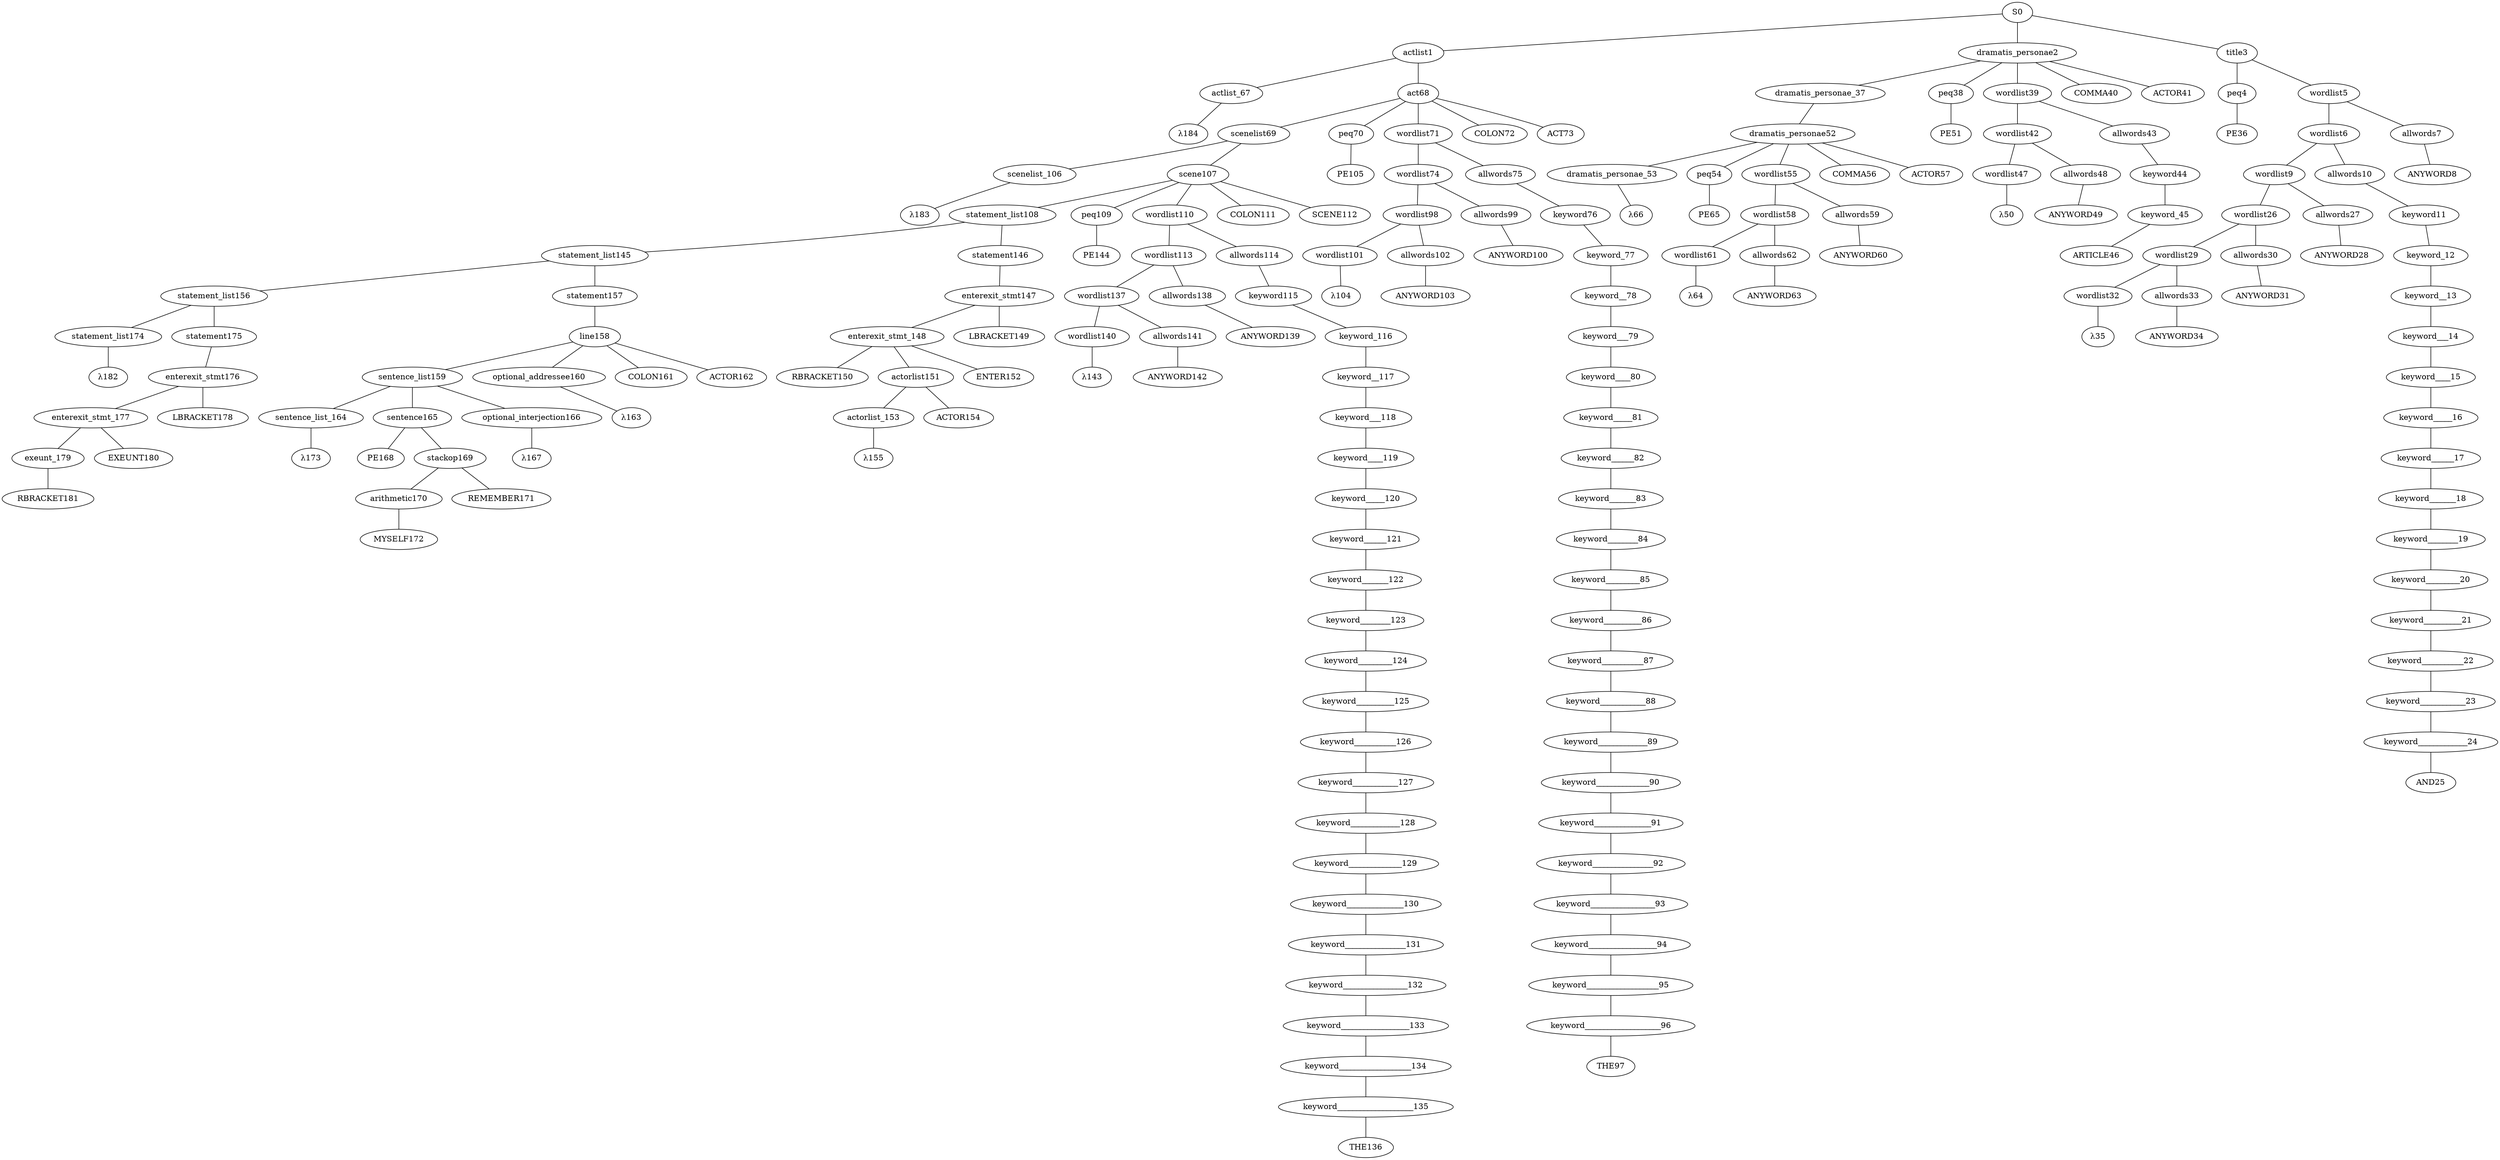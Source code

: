 strict graph {
	S0 -- actlist1
	S0 -- dramatis_personae2
	S0 -- title3

	title3 -- peq4
	title3 -- wordlist5

	wordlist5 -- wordlist6
	wordlist5 -- allwords7

	allwords7 -- ANYWORD8


	wordlist6 -- wordlist9
	wordlist6 -- allwords10

	allwords10 -- keyword11

	keyword11 -- keyword_12

	keyword_12 -- keyword__13

	keyword__13 -- keyword___14

	keyword___14 -- keyword____15

	keyword____15 -- keyword_____16

	keyword_____16 -- keyword______17

	keyword______17 -- keyword_______18

	keyword_______18 -- keyword________19

	keyword________19 -- keyword_________20

	keyword_________20 -- keyword__________21

	keyword__________21 -- keyword___________22

	keyword___________22 -- keyword____________23

	keyword____________23 -- keyword_____________24

	keyword_____________24 -- AND25


	wordlist9 -- wordlist26
	wordlist9 -- allwords27

	allwords27 -- ANYWORD28


	wordlist26 -- wordlist29
	wordlist26 -- allwords30

	allwords30 -- ANYWORD31


	wordlist29 -- wordlist32
	wordlist29 -- allwords33

	allwords33 -- ANYWORD34


	wordlist32 -- λ35

	peq4 -- PE36


	dramatis_personae2 -- dramatis_personae_37
	dramatis_personae2 -- peq38
	dramatis_personae2 -- wordlist39
	dramatis_personae2 -- COMMA40
	dramatis_personae2 -- ACTOR41



	wordlist39 -- wordlist42
	wordlist39 -- allwords43

	allwords43 -- keyword44

	keyword44 -- keyword_45

	keyword_45 -- ARTICLE46


	wordlist42 -- wordlist47
	wordlist42 -- allwords48

	allwords48 -- ANYWORD49


	wordlist47 -- λ50

	peq38 -- PE51


	dramatis_personae_37 -- dramatis_personae52

	dramatis_personae52 -- dramatis_personae_53
	dramatis_personae52 -- peq54
	dramatis_personae52 -- wordlist55
	dramatis_personae52 -- COMMA56
	dramatis_personae52 -- ACTOR57



	wordlist55 -- wordlist58
	wordlist55 -- allwords59

	allwords59 -- ANYWORD60


	wordlist58 -- wordlist61
	wordlist58 -- allwords62

	allwords62 -- ANYWORD63


	wordlist61 -- λ64

	peq54 -- PE65


	dramatis_personae_53 -- λ66

	actlist1 -- actlist_67
	actlist1 -- act68

	act68 -- scenelist69
	act68 -- peq70
	act68 -- wordlist71
	act68 -- COLON72
	act68 -- ACT73



	wordlist71 -- wordlist74
	wordlist71 -- allwords75

	allwords75 -- keyword76

	keyword76 -- keyword_77

	keyword_77 -- keyword__78

	keyword__78 -- keyword___79

	keyword___79 -- keyword____80

	keyword____80 -- keyword_____81

	keyword_____81 -- keyword______82

	keyword______82 -- keyword_______83

	keyword_______83 -- keyword________84

	keyword________84 -- keyword_________85

	keyword_________85 -- keyword__________86

	keyword__________86 -- keyword___________87

	keyword___________87 -- keyword____________88

	keyword____________88 -- keyword_____________89

	keyword_____________89 -- keyword______________90

	keyword______________90 -- keyword_______________91

	keyword_______________91 -- keyword________________92

	keyword________________92 -- keyword_________________93

	keyword_________________93 -- keyword__________________94

	keyword__________________94 -- keyword___________________95

	keyword___________________95 -- keyword____________________96

	keyword____________________96 -- THE97


	wordlist74 -- wordlist98
	wordlist74 -- allwords99

	allwords99 -- ANYWORD100


	wordlist98 -- wordlist101
	wordlist98 -- allwords102

	allwords102 -- ANYWORD103


	wordlist101 -- λ104

	peq70 -- PE105


	scenelist69 -- scenelist_106
	scenelist69 -- scene107

	scene107 -- statement_list108
	scene107 -- peq109
	scene107 -- wordlist110
	scene107 -- COLON111
	scene107 -- SCENE112



	wordlist110 -- wordlist113
	wordlist110 -- allwords114

	allwords114 -- keyword115

	keyword115 -- keyword_116

	keyword_116 -- keyword__117

	keyword__117 -- keyword___118

	keyword___118 -- keyword____119

	keyword____119 -- keyword_____120

	keyword_____120 -- keyword______121

	keyword______121 -- keyword_______122

	keyword_______122 -- keyword________123

	keyword________123 -- keyword_________124

	keyword_________124 -- keyword__________125

	keyword__________125 -- keyword___________126

	keyword___________126 -- keyword____________127

	keyword____________127 -- keyword_____________128

	keyword_____________128 -- keyword______________129

	keyword______________129 -- keyword_______________130

	keyword_______________130 -- keyword________________131

	keyword________________131 -- keyword_________________132

	keyword_________________132 -- keyword__________________133

	keyword__________________133 -- keyword___________________134

	keyword___________________134 -- keyword____________________135

	keyword____________________135 -- THE136


	wordlist113 -- wordlist137
	wordlist113 -- allwords138

	allwords138 -- ANYWORD139


	wordlist137 -- wordlist140
	wordlist137 -- allwords141

	allwords141 -- ANYWORD142


	wordlist140 -- λ143

	peq109 -- PE144


	statement_list108 -- statement_list145
	statement_list108 -- statement146

	statement146 -- enterexit_stmt147

	enterexit_stmt147 -- enterexit_stmt_148
	enterexit_stmt147 -- LBRACKET149


	enterexit_stmt_148 -- RBRACKET150
	enterexit_stmt_148 -- actorlist151
	enterexit_stmt_148 -- ENTER152


	actorlist151 -- actorlist_153
	actorlist151 -- ACTOR154


	actorlist_153 -- λ155


	statement_list145 -- statement_list156
	statement_list145 -- statement157

	statement157 -- line158

	line158 -- sentence_list159
	line158 -- optional_addressee160
	line158 -- COLON161
	line158 -- ACTOR162



	optional_addressee160 -- λ163

	sentence_list159 -- sentence_list_164
	sentence_list159 -- sentence165
	sentence_list159 -- optional_interjection166

	optional_interjection166 -- λ167

	sentence165 -- PE168
	sentence165 -- stackop169

	stackop169 -- arithmetic170
	stackop169 -- REMEMBER171


	arithmetic170 -- MYSELF172



	sentence_list_164 -- λ173

	statement_list156 -- statement_list174
	statement_list156 -- statement175

	statement175 -- enterexit_stmt176

	enterexit_stmt176 -- enterexit_stmt_177
	enterexit_stmt176 -- LBRACKET178


	enterexit_stmt_177 -- exeunt_179
	enterexit_stmt_177 -- EXEUNT180


	exeunt_179 -- RBRACKET181


	statement_list174 -- λ182

	scenelist_106 -- λ183

	actlist_67 -- λ184


}